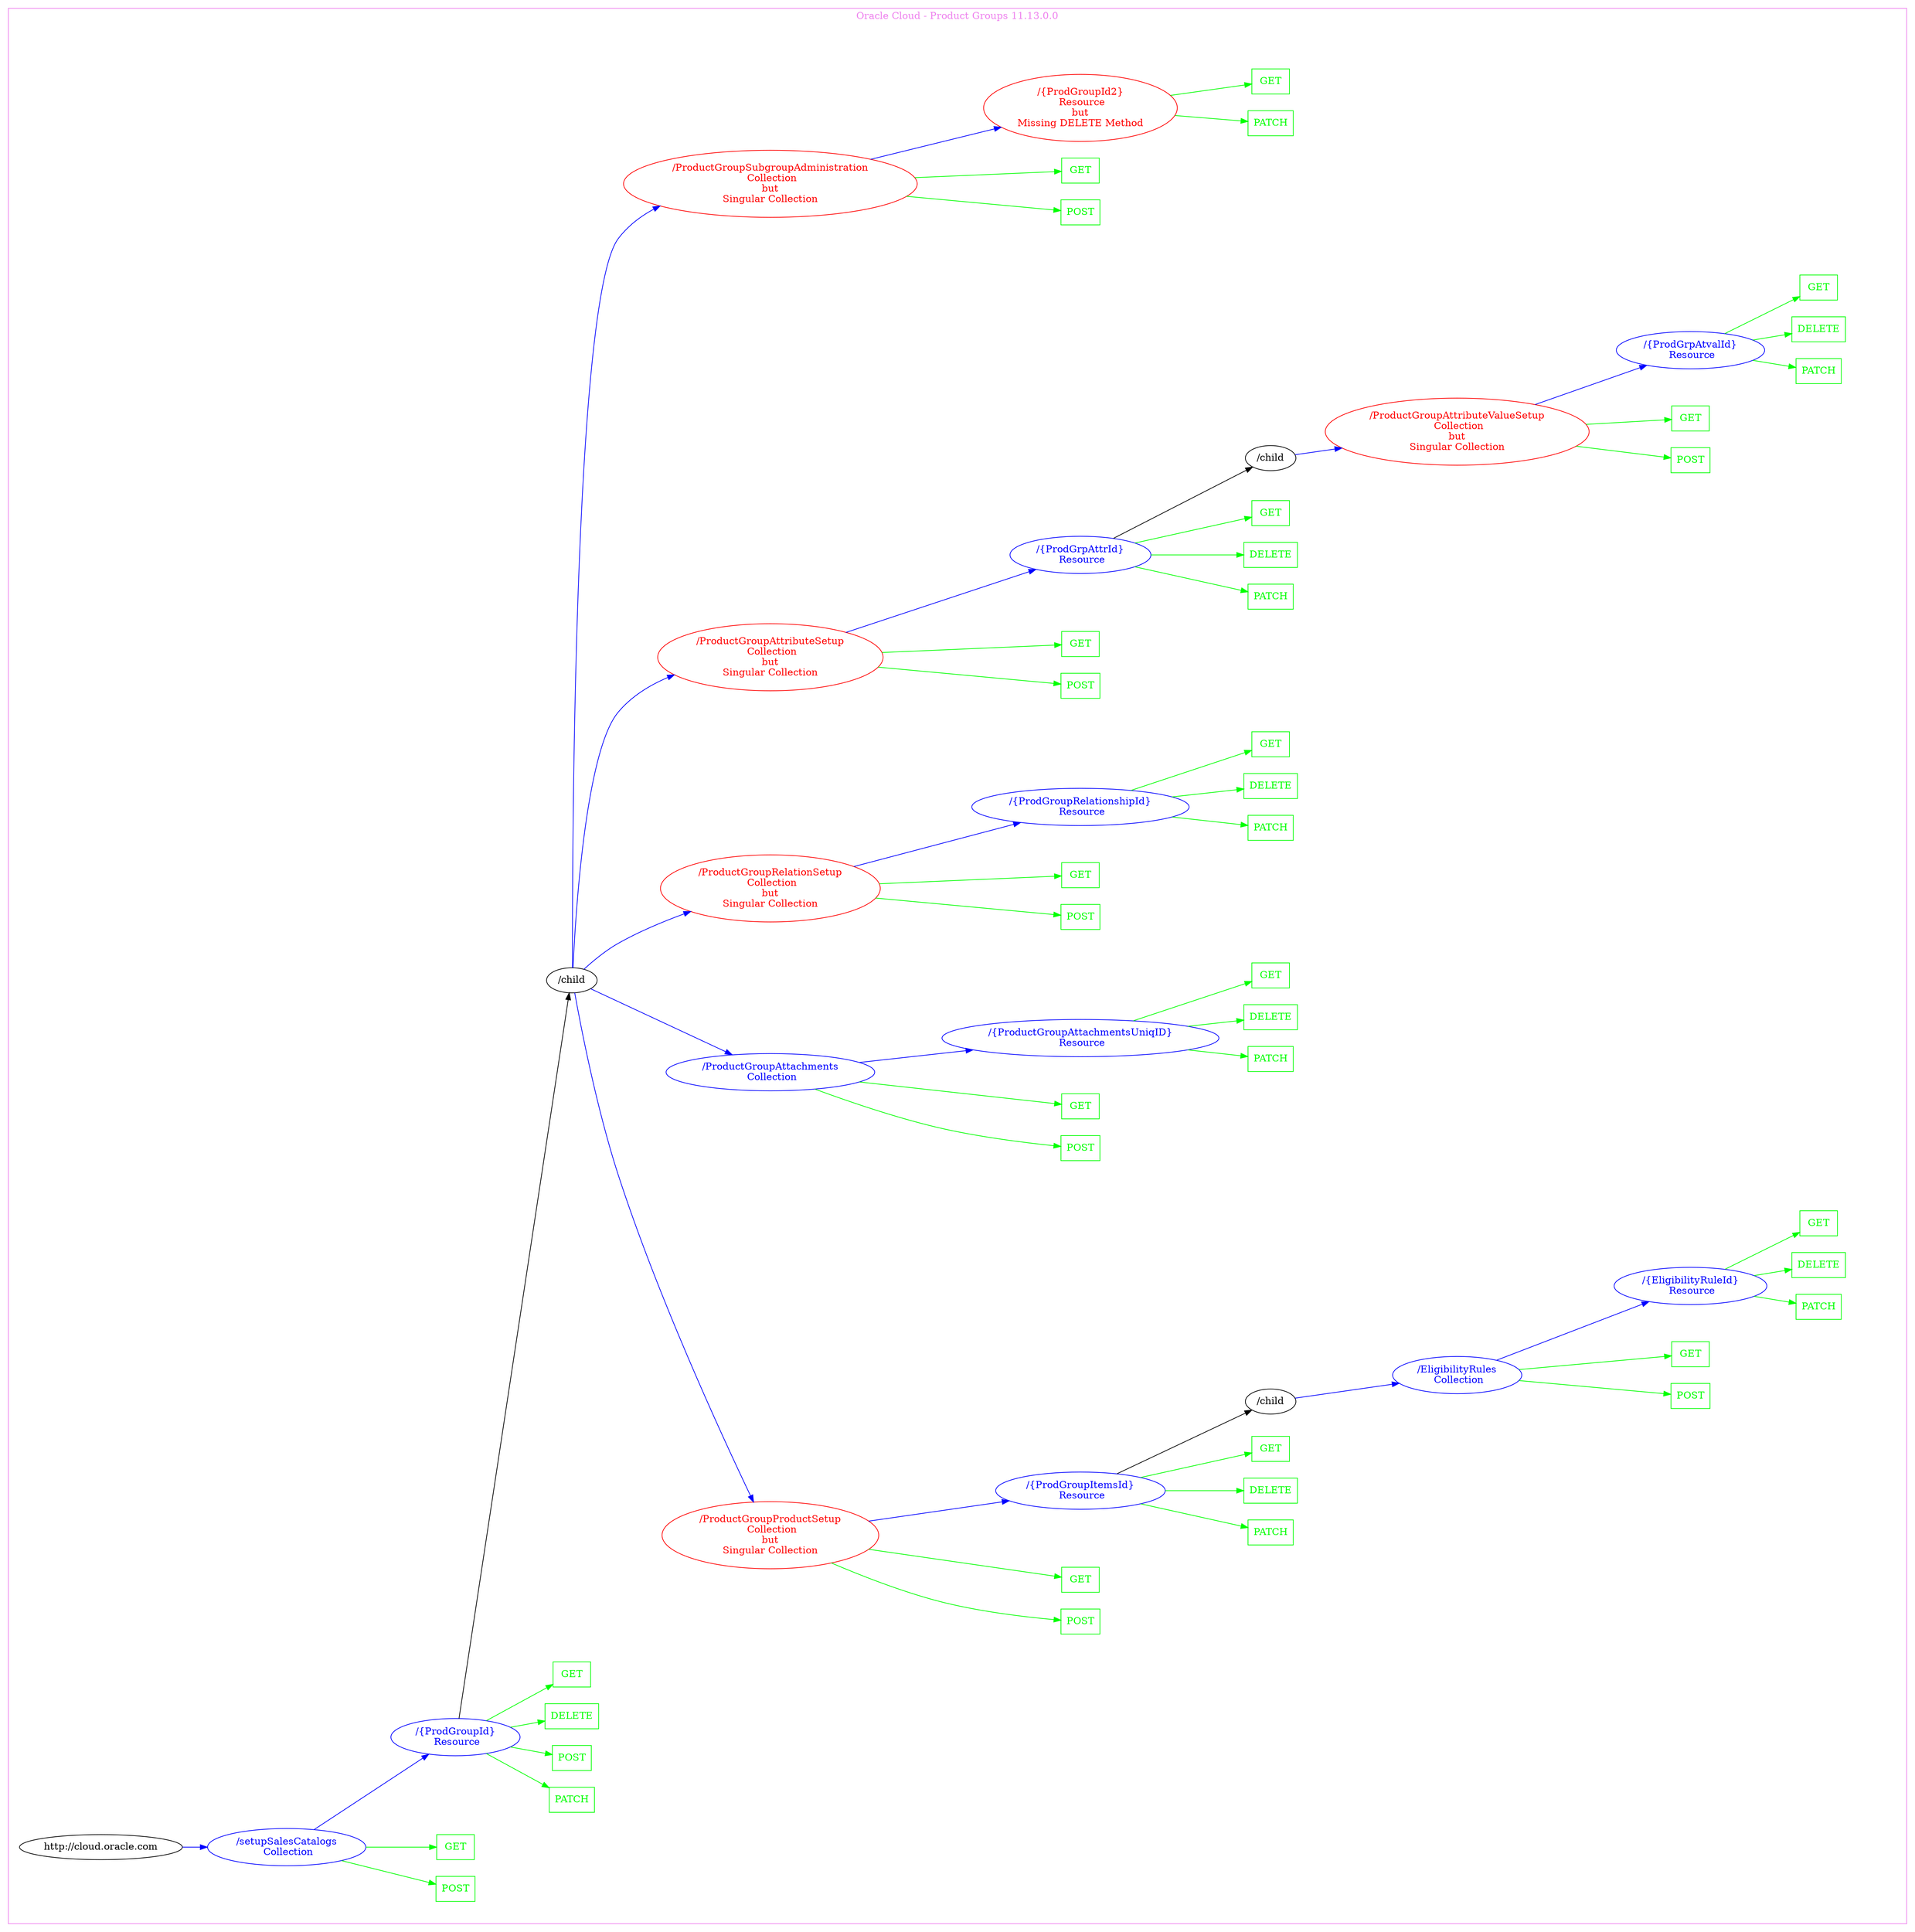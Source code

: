 digraph Cloud_Computing_REST_API {
rankdir="LR";
subgraph cluster_0 {
label="Oracle Cloud - Product Groups 11.13.0.0"
color=violet
fontcolor=violet
subgraph cluster_1 {
label=""
color=white
fontcolor=white
node1 [label="http://cloud.oracle.com", shape="ellipse", color="black", fontcolor="black"]
node1 -> node2 [color="blue", fontcolor="blue"]
subgraph cluster_2 {
label=""
color=white
fontcolor=white
node2 [label="/setupSalesCatalogs\n Collection", shape="ellipse", color="blue", fontcolor="blue"]
node2 -> node3 [color="green", fontcolor="green"]
subgraph cluster_3 {
label=""
color=white
fontcolor=white
node3 [label="POST", shape="box", color="green", fontcolor="green"]
}
node2 -> node4 [color="green", fontcolor="green"]
subgraph cluster_4 {
label=""
color=white
fontcolor=white
node4 [label="GET", shape="box", color="green", fontcolor="green"]
}
node2 -> node5 [color="blue", fontcolor="blue"]
subgraph cluster_5 {
label=""
color=white
fontcolor=white
node5 [label="/{ProdGroupId}\n Resource", shape="ellipse", color="blue", fontcolor="blue"]
node5 -> node6 [color="green", fontcolor="green"]
subgraph cluster_6 {
label=""
color=white
fontcolor=white
node6 [label="PATCH", shape="box", color="green", fontcolor="green"]
}
node5 -> node7 [color="green", fontcolor="green"]
subgraph cluster_7 {
label=""
color=white
fontcolor=white
node7 [label="POST", shape="box", color="green", fontcolor="green"]
}
node5 -> node8 [color="green", fontcolor="green"]
subgraph cluster_8 {
label=""
color=white
fontcolor=white
node8 [label="DELETE", shape="box", color="green", fontcolor="green"]
}
node5 -> node9 [color="green", fontcolor="green"]
subgraph cluster_9 {
label=""
color=white
fontcolor=white
node9 [label="GET", shape="box", color="green", fontcolor="green"]
}
node5 -> node10 [color="black", fontcolor="black"]
subgraph cluster_10 {
label=""
color=white
fontcolor=white
node10 [label="/child", shape="ellipse", color="black", fontcolor="black"]
node10 -> node11 [color="blue", fontcolor="blue"]
subgraph cluster_11 {
label=""
color=white
fontcolor=white
node11 [label="/ProductGroupProductSetup\n Collection\nbut\nSingular Collection", shape="ellipse", color="red", fontcolor="red"]
node11 -> node12 [color="green", fontcolor="green"]
subgraph cluster_12 {
label=""
color=white
fontcolor=white
node12 [label="POST", shape="box", color="green", fontcolor="green"]
}
node11 -> node13 [color="green", fontcolor="green"]
subgraph cluster_13 {
label=""
color=white
fontcolor=white
node13 [label="GET", shape="box", color="green", fontcolor="green"]
}
node11 -> node14 [color="blue", fontcolor="blue"]
subgraph cluster_14 {
label=""
color=white
fontcolor=white
node14 [label="/{ProdGroupItemsId}\n Resource", shape="ellipse", color="blue", fontcolor="blue"]
node14 -> node15 [color="green", fontcolor="green"]
subgraph cluster_15 {
label=""
color=white
fontcolor=white
node15 [label="PATCH", shape="box", color="green", fontcolor="green"]
}
node14 -> node16 [color="green", fontcolor="green"]
subgraph cluster_16 {
label=""
color=white
fontcolor=white
node16 [label="DELETE", shape="box", color="green", fontcolor="green"]
}
node14 -> node17 [color="green", fontcolor="green"]
subgraph cluster_17 {
label=""
color=white
fontcolor=white
node17 [label="GET", shape="box", color="green", fontcolor="green"]
}
node14 -> node18 [color="black", fontcolor="black"]
subgraph cluster_18 {
label=""
color=white
fontcolor=white
node18 [label="/child", shape="ellipse", color="black", fontcolor="black"]
node18 -> node19 [color="blue", fontcolor="blue"]
subgraph cluster_19 {
label=""
color=white
fontcolor=white
node19 [label="/EligibilityRules\n Collection", shape="ellipse", color="blue", fontcolor="blue"]
node19 -> node20 [color="green", fontcolor="green"]
subgraph cluster_20 {
label=""
color=white
fontcolor=white
node20 [label="POST", shape="box", color="green", fontcolor="green"]
}
node19 -> node21 [color="green", fontcolor="green"]
subgraph cluster_21 {
label=""
color=white
fontcolor=white
node21 [label="GET", shape="box", color="green", fontcolor="green"]
}
node19 -> node22 [color="blue", fontcolor="blue"]
subgraph cluster_22 {
label=""
color=white
fontcolor=white
node22 [label="/{EligibilityRuleId}\n Resource", shape="ellipse", color="blue", fontcolor="blue"]
node22 -> node23 [color="green", fontcolor="green"]
subgraph cluster_23 {
label=""
color=white
fontcolor=white
node23 [label="PATCH", shape="box", color="green", fontcolor="green"]
}
node22 -> node24 [color="green", fontcolor="green"]
subgraph cluster_24 {
label=""
color=white
fontcolor=white
node24 [label="DELETE", shape="box", color="green", fontcolor="green"]
}
node22 -> node25 [color="green", fontcolor="green"]
subgraph cluster_25 {
label=""
color=white
fontcolor=white
node25 [label="GET", shape="box", color="green", fontcolor="green"]
}
}
}
}
}
}
node10 -> node26 [color="blue", fontcolor="blue"]
subgraph cluster_26 {
label=""
color=white
fontcolor=white
node26 [label="/ProductGroupAttachments\n Collection", shape="ellipse", color="blue", fontcolor="blue"]
node26 -> node27 [color="green", fontcolor="green"]
subgraph cluster_27 {
label=""
color=white
fontcolor=white
node27 [label="POST", shape="box", color="green", fontcolor="green"]
}
node26 -> node28 [color="green", fontcolor="green"]
subgraph cluster_28 {
label=""
color=white
fontcolor=white
node28 [label="GET", shape="box", color="green", fontcolor="green"]
}
node26 -> node29 [color="blue", fontcolor="blue"]
subgraph cluster_29 {
label=""
color=white
fontcolor=white
node29 [label="/{ProductGroupAttachmentsUniqID}\n Resource", shape="ellipse", color="blue", fontcolor="blue"]
node29 -> node30 [color="green", fontcolor="green"]
subgraph cluster_30 {
label=""
color=white
fontcolor=white
node30 [label="PATCH", shape="box", color="green", fontcolor="green"]
}
node29 -> node31 [color="green", fontcolor="green"]
subgraph cluster_31 {
label=""
color=white
fontcolor=white
node31 [label="DELETE", shape="box", color="green", fontcolor="green"]
}
node29 -> node32 [color="green", fontcolor="green"]
subgraph cluster_32 {
label=""
color=white
fontcolor=white
node32 [label="GET", shape="box", color="green", fontcolor="green"]
}
}
}
node10 -> node33 [color="blue", fontcolor="blue"]
subgraph cluster_33 {
label=""
color=white
fontcolor=white
node33 [label="/ProductGroupRelationSetup\n Collection\nbut\nSingular Collection", shape="ellipse", color="red", fontcolor="red"]
node33 -> node34 [color="green", fontcolor="green"]
subgraph cluster_34 {
label=""
color=white
fontcolor=white
node34 [label="POST", shape="box", color="green", fontcolor="green"]
}
node33 -> node35 [color="green", fontcolor="green"]
subgraph cluster_35 {
label=""
color=white
fontcolor=white
node35 [label="GET", shape="box", color="green", fontcolor="green"]
}
node33 -> node36 [color="blue", fontcolor="blue"]
subgraph cluster_36 {
label=""
color=white
fontcolor=white
node36 [label="/{ProdGroupRelationshipId}\n Resource", shape="ellipse", color="blue", fontcolor="blue"]
node36 -> node37 [color="green", fontcolor="green"]
subgraph cluster_37 {
label=""
color=white
fontcolor=white
node37 [label="PATCH", shape="box", color="green", fontcolor="green"]
}
node36 -> node38 [color="green", fontcolor="green"]
subgraph cluster_38 {
label=""
color=white
fontcolor=white
node38 [label="DELETE", shape="box", color="green", fontcolor="green"]
}
node36 -> node39 [color="green", fontcolor="green"]
subgraph cluster_39 {
label=""
color=white
fontcolor=white
node39 [label="GET", shape="box", color="green", fontcolor="green"]
}
}
}
node10 -> node40 [color="blue", fontcolor="blue"]
subgraph cluster_40 {
label=""
color=white
fontcolor=white
node40 [label="/ProductGroupAttributeSetup\n Collection\nbut\nSingular Collection", shape="ellipse", color="red", fontcolor="red"]
node40 -> node41 [color="green", fontcolor="green"]
subgraph cluster_41 {
label=""
color=white
fontcolor=white
node41 [label="POST", shape="box", color="green", fontcolor="green"]
}
node40 -> node42 [color="green", fontcolor="green"]
subgraph cluster_42 {
label=""
color=white
fontcolor=white
node42 [label="GET", shape="box", color="green", fontcolor="green"]
}
node40 -> node43 [color="blue", fontcolor="blue"]
subgraph cluster_43 {
label=""
color=white
fontcolor=white
node43 [label="/{ProdGrpAttrId}\n Resource", shape="ellipse", color="blue", fontcolor="blue"]
node43 -> node44 [color="green", fontcolor="green"]
subgraph cluster_44 {
label=""
color=white
fontcolor=white
node44 [label="PATCH", shape="box", color="green", fontcolor="green"]
}
node43 -> node45 [color="green", fontcolor="green"]
subgraph cluster_45 {
label=""
color=white
fontcolor=white
node45 [label="DELETE", shape="box", color="green", fontcolor="green"]
}
node43 -> node46 [color="green", fontcolor="green"]
subgraph cluster_46 {
label=""
color=white
fontcolor=white
node46 [label="GET", shape="box", color="green", fontcolor="green"]
}
node43 -> node47 [color="black", fontcolor="black"]
subgraph cluster_47 {
label=""
color=white
fontcolor=white
node47 [label="/child", shape="ellipse", color="black", fontcolor="black"]
node47 -> node48 [color="blue", fontcolor="blue"]
subgraph cluster_48 {
label=""
color=white
fontcolor=white
node48 [label="/ProductGroupAttributeValueSetup\n Collection\nbut\nSingular Collection", shape="ellipse", color="red", fontcolor="red"]
node48 -> node49 [color="green", fontcolor="green"]
subgraph cluster_49 {
label=""
color=white
fontcolor=white
node49 [label="POST", shape="box", color="green", fontcolor="green"]
}
node48 -> node50 [color="green", fontcolor="green"]
subgraph cluster_50 {
label=""
color=white
fontcolor=white
node50 [label="GET", shape="box", color="green", fontcolor="green"]
}
node48 -> node51 [color="blue", fontcolor="blue"]
subgraph cluster_51 {
label=""
color=white
fontcolor=white
node51 [label="/{ProdGrpAtvalId}\n Resource", shape="ellipse", color="blue", fontcolor="blue"]
node51 -> node52 [color="green", fontcolor="green"]
subgraph cluster_52 {
label=""
color=white
fontcolor=white
node52 [label="PATCH", shape="box", color="green", fontcolor="green"]
}
node51 -> node53 [color="green", fontcolor="green"]
subgraph cluster_53 {
label=""
color=white
fontcolor=white
node53 [label="DELETE", shape="box", color="green", fontcolor="green"]
}
node51 -> node54 [color="green", fontcolor="green"]
subgraph cluster_54 {
label=""
color=white
fontcolor=white
node54 [label="GET", shape="box", color="green", fontcolor="green"]
}
}
}
}
}
}
node10 -> node55 [color="blue", fontcolor="blue"]
subgraph cluster_55 {
label=""
color=white
fontcolor=white
node55 [label="/ProductGroupSubgroupAdministration\n Collection\nbut\nSingular Collection", shape="ellipse", color="red", fontcolor="red"]
node55 -> node56 [color="green", fontcolor="green"]
subgraph cluster_56 {
label=""
color=white
fontcolor=white
node56 [label="POST", shape="box", color="green", fontcolor="green"]
}
node55 -> node57 [color="green", fontcolor="green"]
subgraph cluster_57 {
label=""
color=white
fontcolor=white
node57 [label="GET", shape="box", color="green", fontcolor="green"]
}
node55 -> node58 [color="blue", fontcolor="blue"]
subgraph cluster_58 {
label=""
color=white
fontcolor=white
node58 [label="/{ProdGroupId2}\n Resource\nbut\nMissing DELETE Method", shape="ellipse", color="red", fontcolor="red"]
node58 -> node59 [color="green", fontcolor="green"]
subgraph cluster_59 {
label=""
color=white
fontcolor=white
node59 [label="PATCH", shape="box", color="green", fontcolor="green"]
}
node58 -> node60 [color="green", fontcolor="green"]
subgraph cluster_60 {
label=""
color=white
fontcolor=white
node60 [label="GET", shape="box", color="green", fontcolor="green"]
}
}
}
}
}
}
}
}
}
